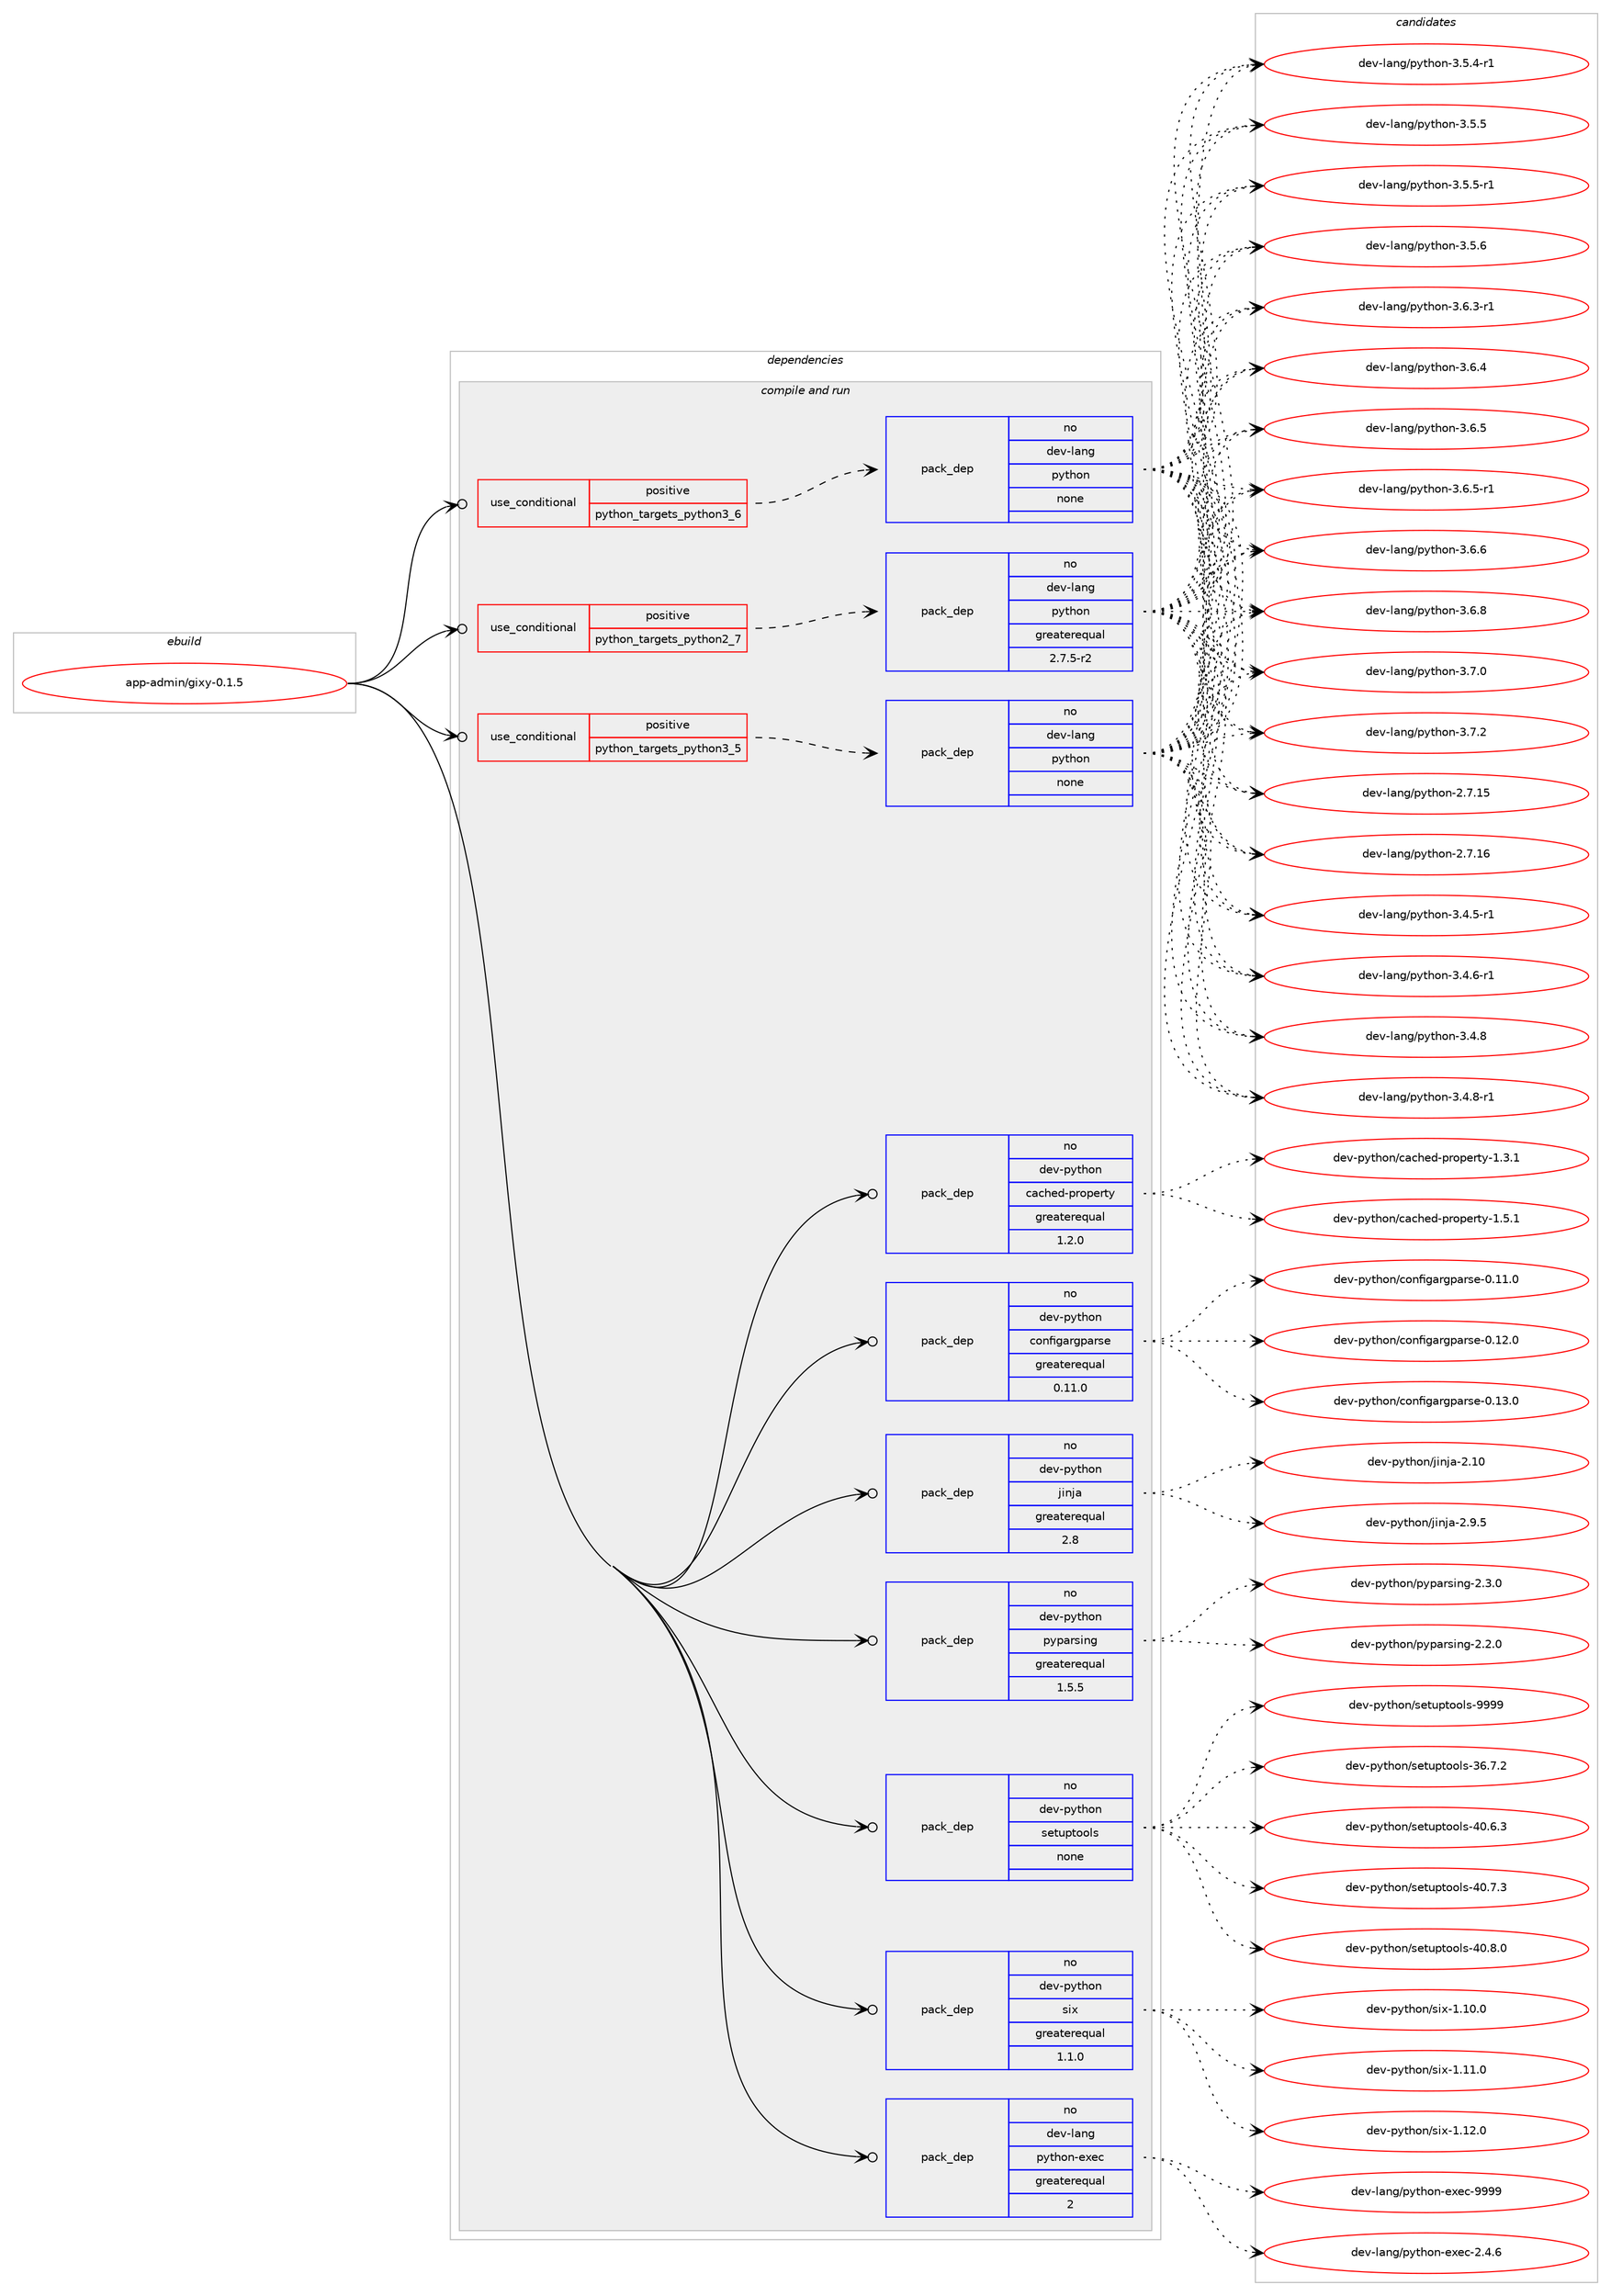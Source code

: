 digraph prolog {

# *************
# Graph options
# *************

newrank=true;
concentrate=true;
compound=true;
graph [rankdir=LR,fontname=Helvetica,fontsize=10,ranksep=1.5];#, ranksep=2.5, nodesep=0.2];
edge  [arrowhead=vee];
node  [fontname=Helvetica,fontsize=10];

# **********
# The ebuild
# **********

subgraph cluster_leftcol {
color=gray;
rank=same;
label=<<i>ebuild</i>>;
id [label="app-admin/gixy-0.1.5", color=red, width=4, href="../app-admin/gixy-0.1.5.svg"];
}

# ****************
# The dependencies
# ****************

subgraph cluster_midcol {
color=gray;
label=<<i>dependencies</i>>;
subgraph cluster_compile {
fillcolor="#eeeeee";
style=filled;
label=<<i>compile</i>>;
}
subgraph cluster_compileandrun {
fillcolor="#eeeeee";
style=filled;
label=<<i>compile and run</i>>;
subgraph cond344996 {
dependency1265500 [label=<<TABLE BORDER="0" CELLBORDER="1" CELLSPACING="0" CELLPADDING="4"><TR><TD ROWSPAN="3" CELLPADDING="10">use_conditional</TD></TR><TR><TD>positive</TD></TR><TR><TD>python_targets_python2_7</TD></TR></TABLE>>, shape=none, color=red];
subgraph pack900876 {
dependency1265501 [label=<<TABLE BORDER="0" CELLBORDER="1" CELLSPACING="0" CELLPADDING="4" WIDTH="220"><TR><TD ROWSPAN="6" CELLPADDING="30">pack_dep</TD></TR><TR><TD WIDTH="110">no</TD></TR><TR><TD>dev-lang</TD></TR><TR><TD>python</TD></TR><TR><TD>greaterequal</TD></TR><TR><TD>2.7.5-r2</TD></TR></TABLE>>, shape=none, color=blue];
}
dependency1265500:e -> dependency1265501:w [weight=20,style="dashed",arrowhead="vee"];
}
id:e -> dependency1265500:w [weight=20,style="solid",arrowhead="odotvee"];
subgraph cond344997 {
dependency1265502 [label=<<TABLE BORDER="0" CELLBORDER="1" CELLSPACING="0" CELLPADDING="4"><TR><TD ROWSPAN="3" CELLPADDING="10">use_conditional</TD></TR><TR><TD>positive</TD></TR><TR><TD>python_targets_python3_5</TD></TR></TABLE>>, shape=none, color=red];
subgraph pack900877 {
dependency1265503 [label=<<TABLE BORDER="0" CELLBORDER="1" CELLSPACING="0" CELLPADDING="4" WIDTH="220"><TR><TD ROWSPAN="6" CELLPADDING="30">pack_dep</TD></TR><TR><TD WIDTH="110">no</TD></TR><TR><TD>dev-lang</TD></TR><TR><TD>python</TD></TR><TR><TD>none</TD></TR><TR><TD></TD></TR></TABLE>>, shape=none, color=blue];
}
dependency1265502:e -> dependency1265503:w [weight=20,style="dashed",arrowhead="vee"];
}
id:e -> dependency1265502:w [weight=20,style="solid",arrowhead="odotvee"];
subgraph cond344998 {
dependency1265504 [label=<<TABLE BORDER="0" CELLBORDER="1" CELLSPACING="0" CELLPADDING="4"><TR><TD ROWSPAN="3" CELLPADDING="10">use_conditional</TD></TR><TR><TD>positive</TD></TR><TR><TD>python_targets_python3_6</TD></TR></TABLE>>, shape=none, color=red];
subgraph pack900878 {
dependency1265505 [label=<<TABLE BORDER="0" CELLBORDER="1" CELLSPACING="0" CELLPADDING="4" WIDTH="220"><TR><TD ROWSPAN="6" CELLPADDING="30">pack_dep</TD></TR><TR><TD WIDTH="110">no</TD></TR><TR><TD>dev-lang</TD></TR><TR><TD>python</TD></TR><TR><TD>none</TD></TR><TR><TD></TD></TR></TABLE>>, shape=none, color=blue];
}
dependency1265504:e -> dependency1265505:w [weight=20,style="dashed",arrowhead="vee"];
}
id:e -> dependency1265504:w [weight=20,style="solid",arrowhead="odotvee"];
subgraph pack900879 {
dependency1265506 [label=<<TABLE BORDER="0" CELLBORDER="1" CELLSPACING="0" CELLPADDING="4" WIDTH="220"><TR><TD ROWSPAN="6" CELLPADDING="30">pack_dep</TD></TR><TR><TD WIDTH="110">no</TD></TR><TR><TD>dev-lang</TD></TR><TR><TD>python-exec</TD></TR><TR><TD>greaterequal</TD></TR><TR><TD>2</TD></TR></TABLE>>, shape=none, color=blue];
}
id:e -> dependency1265506:w [weight=20,style="solid",arrowhead="odotvee"];
subgraph pack900880 {
dependency1265507 [label=<<TABLE BORDER="0" CELLBORDER="1" CELLSPACING="0" CELLPADDING="4" WIDTH="220"><TR><TD ROWSPAN="6" CELLPADDING="30">pack_dep</TD></TR><TR><TD WIDTH="110">no</TD></TR><TR><TD>dev-python</TD></TR><TR><TD>cached-property</TD></TR><TR><TD>greaterequal</TD></TR><TR><TD>1.2.0</TD></TR></TABLE>>, shape=none, color=blue];
}
id:e -> dependency1265507:w [weight=20,style="solid",arrowhead="odotvee"];
subgraph pack900881 {
dependency1265508 [label=<<TABLE BORDER="0" CELLBORDER="1" CELLSPACING="0" CELLPADDING="4" WIDTH="220"><TR><TD ROWSPAN="6" CELLPADDING="30">pack_dep</TD></TR><TR><TD WIDTH="110">no</TD></TR><TR><TD>dev-python</TD></TR><TR><TD>configargparse</TD></TR><TR><TD>greaterequal</TD></TR><TR><TD>0.11.0</TD></TR></TABLE>>, shape=none, color=blue];
}
id:e -> dependency1265508:w [weight=20,style="solid",arrowhead="odotvee"];
subgraph pack900882 {
dependency1265509 [label=<<TABLE BORDER="0" CELLBORDER="1" CELLSPACING="0" CELLPADDING="4" WIDTH="220"><TR><TD ROWSPAN="6" CELLPADDING="30">pack_dep</TD></TR><TR><TD WIDTH="110">no</TD></TR><TR><TD>dev-python</TD></TR><TR><TD>jinja</TD></TR><TR><TD>greaterequal</TD></TR><TR><TD>2.8</TD></TR></TABLE>>, shape=none, color=blue];
}
id:e -> dependency1265509:w [weight=20,style="solid",arrowhead="odotvee"];
subgraph pack900883 {
dependency1265510 [label=<<TABLE BORDER="0" CELLBORDER="1" CELLSPACING="0" CELLPADDING="4" WIDTH="220"><TR><TD ROWSPAN="6" CELLPADDING="30">pack_dep</TD></TR><TR><TD WIDTH="110">no</TD></TR><TR><TD>dev-python</TD></TR><TR><TD>pyparsing</TD></TR><TR><TD>greaterequal</TD></TR><TR><TD>1.5.5</TD></TR></TABLE>>, shape=none, color=blue];
}
id:e -> dependency1265510:w [weight=20,style="solid",arrowhead="odotvee"];
subgraph pack900884 {
dependency1265511 [label=<<TABLE BORDER="0" CELLBORDER="1" CELLSPACING="0" CELLPADDING="4" WIDTH="220"><TR><TD ROWSPAN="6" CELLPADDING="30">pack_dep</TD></TR><TR><TD WIDTH="110">no</TD></TR><TR><TD>dev-python</TD></TR><TR><TD>setuptools</TD></TR><TR><TD>none</TD></TR><TR><TD></TD></TR></TABLE>>, shape=none, color=blue];
}
id:e -> dependency1265511:w [weight=20,style="solid",arrowhead="odotvee"];
subgraph pack900885 {
dependency1265512 [label=<<TABLE BORDER="0" CELLBORDER="1" CELLSPACING="0" CELLPADDING="4" WIDTH="220"><TR><TD ROWSPAN="6" CELLPADDING="30">pack_dep</TD></TR><TR><TD WIDTH="110">no</TD></TR><TR><TD>dev-python</TD></TR><TR><TD>six</TD></TR><TR><TD>greaterequal</TD></TR><TR><TD>1.1.0</TD></TR></TABLE>>, shape=none, color=blue];
}
id:e -> dependency1265512:w [weight=20,style="solid",arrowhead="odotvee"];
}
subgraph cluster_run {
fillcolor="#eeeeee";
style=filled;
label=<<i>run</i>>;
}
}

# **************
# The candidates
# **************

subgraph cluster_choices {
rank=same;
color=gray;
label=<<i>candidates</i>>;

subgraph choice900876 {
color=black;
nodesep=1;
choice10010111845108971101034711212111610411111045504655464953 [label="dev-lang/python-2.7.15", color=red, width=4,href="../dev-lang/python-2.7.15.svg"];
choice10010111845108971101034711212111610411111045504655464954 [label="dev-lang/python-2.7.16", color=red, width=4,href="../dev-lang/python-2.7.16.svg"];
choice1001011184510897110103471121211161041111104551465246534511449 [label="dev-lang/python-3.4.5-r1", color=red, width=4,href="../dev-lang/python-3.4.5-r1.svg"];
choice1001011184510897110103471121211161041111104551465246544511449 [label="dev-lang/python-3.4.6-r1", color=red, width=4,href="../dev-lang/python-3.4.6-r1.svg"];
choice100101118451089711010347112121116104111110455146524656 [label="dev-lang/python-3.4.8", color=red, width=4,href="../dev-lang/python-3.4.8.svg"];
choice1001011184510897110103471121211161041111104551465246564511449 [label="dev-lang/python-3.4.8-r1", color=red, width=4,href="../dev-lang/python-3.4.8-r1.svg"];
choice1001011184510897110103471121211161041111104551465346524511449 [label="dev-lang/python-3.5.4-r1", color=red, width=4,href="../dev-lang/python-3.5.4-r1.svg"];
choice100101118451089711010347112121116104111110455146534653 [label="dev-lang/python-3.5.5", color=red, width=4,href="../dev-lang/python-3.5.5.svg"];
choice1001011184510897110103471121211161041111104551465346534511449 [label="dev-lang/python-3.5.5-r1", color=red, width=4,href="../dev-lang/python-3.5.5-r1.svg"];
choice100101118451089711010347112121116104111110455146534654 [label="dev-lang/python-3.5.6", color=red, width=4,href="../dev-lang/python-3.5.6.svg"];
choice1001011184510897110103471121211161041111104551465446514511449 [label="dev-lang/python-3.6.3-r1", color=red, width=4,href="../dev-lang/python-3.6.3-r1.svg"];
choice100101118451089711010347112121116104111110455146544652 [label="dev-lang/python-3.6.4", color=red, width=4,href="../dev-lang/python-3.6.4.svg"];
choice100101118451089711010347112121116104111110455146544653 [label="dev-lang/python-3.6.5", color=red, width=4,href="../dev-lang/python-3.6.5.svg"];
choice1001011184510897110103471121211161041111104551465446534511449 [label="dev-lang/python-3.6.5-r1", color=red, width=4,href="../dev-lang/python-3.6.5-r1.svg"];
choice100101118451089711010347112121116104111110455146544654 [label="dev-lang/python-3.6.6", color=red, width=4,href="../dev-lang/python-3.6.6.svg"];
choice100101118451089711010347112121116104111110455146544656 [label="dev-lang/python-3.6.8", color=red, width=4,href="../dev-lang/python-3.6.8.svg"];
choice100101118451089711010347112121116104111110455146554648 [label="dev-lang/python-3.7.0", color=red, width=4,href="../dev-lang/python-3.7.0.svg"];
choice100101118451089711010347112121116104111110455146554650 [label="dev-lang/python-3.7.2", color=red, width=4,href="../dev-lang/python-3.7.2.svg"];
dependency1265501:e -> choice10010111845108971101034711212111610411111045504655464953:w [style=dotted,weight="100"];
dependency1265501:e -> choice10010111845108971101034711212111610411111045504655464954:w [style=dotted,weight="100"];
dependency1265501:e -> choice1001011184510897110103471121211161041111104551465246534511449:w [style=dotted,weight="100"];
dependency1265501:e -> choice1001011184510897110103471121211161041111104551465246544511449:w [style=dotted,weight="100"];
dependency1265501:e -> choice100101118451089711010347112121116104111110455146524656:w [style=dotted,weight="100"];
dependency1265501:e -> choice1001011184510897110103471121211161041111104551465246564511449:w [style=dotted,weight="100"];
dependency1265501:e -> choice1001011184510897110103471121211161041111104551465346524511449:w [style=dotted,weight="100"];
dependency1265501:e -> choice100101118451089711010347112121116104111110455146534653:w [style=dotted,weight="100"];
dependency1265501:e -> choice1001011184510897110103471121211161041111104551465346534511449:w [style=dotted,weight="100"];
dependency1265501:e -> choice100101118451089711010347112121116104111110455146534654:w [style=dotted,weight="100"];
dependency1265501:e -> choice1001011184510897110103471121211161041111104551465446514511449:w [style=dotted,weight="100"];
dependency1265501:e -> choice100101118451089711010347112121116104111110455146544652:w [style=dotted,weight="100"];
dependency1265501:e -> choice100101118451089711010347112121116104111110455146544653:w [style=dotted,weight="100"];
dependency1265501:e -> choice1001011184510897110103471121211161041111104551465446534511449:w [style=dotted,weight="100"];
dependency1265501:e -> choice100101118451089711010347112121116104111110455146544654:w [style=dotted,weight="100"];
dependency1265501:e -> choice100101118451089711010347112121116104111110455146544656:w [style=dotted,weight="100"];
dependency1265501:e -> choice100101118451089711010347112121116104111110455146554648:w [style=dotted,weight="100"];
dependency1265501:e -> choice100101118451089711010347112121116104111110455146554650:w [style=dotted,weight="100"];
}
subgraph choice900877 {
color=black;
nodesep=1;
choice10010111845108971101034711212111610411111045504655464953 [label="dev-lang/python-2.7.15", color=red, width=4,href="../dev-lang/python-2.7.15.svg"];
choice10010111845108971101034711212111610411111045504655464954 [label="dev-lang/python-2.7.16", color=red, width=4,href="../dev-lang/python-2.7.16.svg"];
choice1001011184510897110103471121211161041111104551465246534511449 [label="dev-lang/python-3.4.5-r1", color=red, width=4,href="../dev-lang/python-3.4.5-r1.svg"];
choice1001011184510897110103471121211161041111104551465246544511449 [label="dev-lang/python-3.4.6-r1", color=red, width=4,href="../dev-lang/python-3.4.6-r1.svg"];
choice100101118451089711010347112121116104111110455146524656 [label="dev-lang/python-3.4.8", color=red, width=4,href="../dev-lang/python-3.4.8.svg"];
choice1001011184510897110103471121211161041111104551465246564511449 [label="dev-lang/python-3.4.8-r1", color=red, width=4,href="../dev-lang/python-3.4.8-r1.svg"];
choice1001011184510897110103471121211161041111104551465346524511449 [label="dev-lang/python-3.5.4-r1", color=red, width=4,href="../dev-lang/python-3.5.4-r1.svg"];
choice100101118451089711010347112121116104111110455146534653 [label="dev-lang/python-3.5.5", color=red, width=4,href="../dev-lang/python-3.5.5.svg"];
choice1001011184510897110103471121211161041111104551465346534511449 [label="dev-lang/python-3.5.5-r1", color=red, width=4,href="../dev-lang/python-3.5.5-r1.svg"];
choice100101118451089711010347112121116104111110455146534654 [label="dev-lang/python-3.5.6", color=red, width=4,href="../dev-lang/python-3.5.6.svg"];
choice1001011184510897110103471121211161041111104551465446514511449 [label="dev-lang/python-3.6.3-r1", color=red, width=4,href="../dev-lang/python-3.6.3-r1.svg"];
choice100101118451089711010347112121116104111110455146544652 [label="dev-lang/python-3.6.4", color=red, width=4,href="../dev-lang/python-3.6.4.svg"];
choice100101118451089711010347112121116104111110455146544653 [label="dev-lang/python-3.6.5", color=red, width=4,href="../dev-lang/python-3.6.5.svg"];
choice1001011184510897110103471121211161041111104551465446534511449 [label="dev-lang/python-3.6.5-r1", color=red, width=4,href="../dev-lang/python-3.6.5-r1.svg"];
choice100101118451089711010347112121116104111110455146544654 [label="dev-lang/python-3.6.6", color=red, width=4,href="../dev-lang/python-3.6.6.svg"];
choice100101118451089711010347112121116104111110455146544656 [label="dev-lang/python-3.6.8", color=red, width=4,href="../dev-lang/python-3.6.8.svg"];
choice100101118451089711010347112121116104111110455146554648 [label="dev-lang/python-3.7.0", color=red, width=4,href="../dev-lang/python-3.7.0.svg"];
choice100101118451089711010347112121116104111110455146554650 [label="dev-lang/python-3.7.2", color=red, width=4,href="../dev-lang/python-3.7.2.svg"];
dependency1265503:e -> choice10010111845108971101034711212111610411111045504655464953:w [style=dotted,weight="100"];
dependency1265503:e -> choice10010111845108971101034711212111610411111045504655464954:w [style=dotted,weight="100"];
dependency1265503:e -> choice1001011184510897110103471121211161041111104551465246534511449:w [style=dotted,weight="100"];
dependency1265503:e -> choice1001011184510897110103471121211161041111104551465246544511449:w [style=dotted,weight="100"];
dependency1265503:e -> choice100101118451089711010347112121116104111110455146524656:w [style=dotted,weight="100"];
dependency1265503:e -> choice1001011184510897110103471121211161041111104551465246564511449:w [style=dotted,weight="100"];
dependency1265503:e -> choice1001011184510897110103471121211161041111104551465346524511449:w [style=dotted,weight="100"];
dependency1265503:e -> choice100101118451089711010347112121116104111110455146534653:w [style=dotted,weight="100"];
dependency1265503:e -> choice1001011184510897110103471121211161041111104551465346534511449:w [style=dotted,weight="100"];
dependency1265503:e -> choice100101118451089711010347112121116104111110455146534654:w [style=dotted,weight="100"];
dependency1265503:e -> choice1001011184510897110103471121211161041111104551465446514511449:w [style=dotted,weight="100"];
dependency1265503:e -> choice100101118451089711010347112121116104111110455146544652:w [style=dotted,weight="100"];
dependency1265503:e -> choice100101118451089711010347112121116104111110455146544653:w [style=dotted,weight="100"];
dependency1265503:e -> choice1001011184510897110103471121211161041111104551465446534511449:w [style=dotted,weight="100"];
dependency1265503:e -> choice100101118451089711010347112121116104111110455146544654:w [style=dotted,weight="100"];
dependency1265503:e -> choice100101118451089711010347112121116104111110455146544656:w [style=dotted,weight="100"];
dependency1265503:e -> choice100101118451089711010347112121116104111110455146554648:w [style=dotted,weight="100"];
dependency1265503:e -> choice100101118451089711010347112121116104111110455146554650:w [style=dotted,weight="100"];
}
subgraph choice900878 {
color=black;
nodesep=1;
choice10010111845108971101034711212111610411111045504655464953 [label="dev-lang/python-2.7.15", color=red, width=4,href="../dev-lang/python-2.7.15.svg"];
choice10010111845108971101034711212111610411111045504655464954 [label="dev-lang/python-2.7.16", color=red, width=4,href="../dev-lang/python-2.7.16.svg"];
choice1001011184510897110103471121211161041111104551465246534511449 [label="dev-lang/python-3.4.5-r1", color=red, width=4,href="../dev-lang/python-3.4.5-r1.svg"];
choice1001011184510897110103471121211161041111104551465246544511449 [label="dev-lang/python-3.4.6-r1", color=red, width=4,href="../dev-lang/python-3.4.6-r1.svg"];
choice100101118451089711010347112121116104111110455146524656 [label="dev-lang/python-3.4.8", color=red, width=4,href="../dev-lang/python-3.4.8.svg"];
choice1001011184510897110103471121211161041111104551465246564511449 [label="dev-lang/python-3.4.8-r1", color=red, width=4,href="../dev-lang/python-3.4.8-r1.svg"];
choice1001011184510897110103471121211161041111104551465346524511449 [label="dev-lang/python-3.5.4-r1", color=red, width=4,href="../dev-lang/python-3.5.4-r1.svg"];
choice100101118451089711010347112121116104111110455146534653 [label="dev-lang/python-3.5.5", color=red, width=4,href="../dev-lang/python-3.5.5.svg"];
choice1001011184510897110103471121211161041111104551465346534511449 [label="dev-lang/python-3.5.5-r1", color=red, width=4,href="../dev-lang/python-3.5.5-r1.svg"];
choice100101118451089711010347112121116104111110455146534654 [label="dev-lang/python-3.5.6", color=red, width=4,href="../dev-lang/python-3.5.6.svg"];
choice1001011184510897110103471121211161041111104551465446514511449 [label="dev-lang/python-3.6.3-r1", color=red, width=4,href="../dev-lang/python-3.6.3-r1.svg"];
choice100101118451089711010347112121116104111110455146544652 [label="dev-lang/python-3.6.4", color=red, width=4,href="../dev-lang/python-3.6.4.svg"];
choice100101118451089711010347112121116104111110455146544653 [label="dev-lang/python-3.6.5", color=red, width=4,href="../dev-lang/python-3.6.5.svg"];
choice1001011184510897110103471121211161041111104551465446534511449 [label="dev-lang/python-3.6.5-r1", color=red, width=4,href="../dev-lang/python-3.6.5-r1.svg"];
choice100101118451089711010347112121116104111110455146544654 [label="dev-lang/python-3.6.6", color=red, width=4,href="../dev-lang/python-3.6.6.svg"];
choice100101118451089711010347112121116104111110455146544656 [label="dev-lang/python-3.6.8", color=red, width=4,href="../dev-lang/python-3.6.8.svg"];
choice100101118451089711010347112121116104111110455146554648 [label="dev-lang/python-3.7.0", color=red, width=4,href="../dev-lang/python-3.7.0.svg"];
choice100101118451089711010347112121116104111110455146554650 [label="dev-lang/python-3.7.2", color=red, width=4,href="../dev-lang/python-3.7.2.svg"];
dependency1265505:e -> choice10010111845108971101034711212111610411111045504655464953:w [style=dotted,weight="100"];
dependency1265505:e -> choice10010111845108971101034711212111610411111045504655464954:w [style=dotted,weight="100"];
dependency1265505:e -> choice1001011184510897110103471121211161041111104551465246534511449:w [style=dotted,weight="100"];
dependency1265505:e -> choice1001011184510897110103471121211161041111104551465246544511449:w [style=dotted,weight="100"];
dependency1265505:e -> choice100101118451089711010347112121116104111110455146524656:w [style=dotted,weight="100"];
dependency1265505:e -> choice1001011184510897110103471121211161041111104551465246564511449:w [style=dotted,weight="100"];
dependency1265505:e -> choice1001011184510897110103471121211161041111104551465346524511449:w [style=dotted,weight="100"];
dependency1265505:e -> choice100101118451089711010347112121116104111110455146534653:w [style=dotted,weight="100"];
dependency1265505:e -> choice1001011184510897110103471121211161041111104551465346534511449:w [style=dotted,weight="100"];
dependency1265505:e -> choice100101118451089711010347112121116104111110455146534654:w [style=dotted,weight="100"];
dependency1265505:e -> choice1001011184510897110103471121211161041111104551465446514511449:w [style=dotted,weight="100"];
dependency1265505:e -> choice100101118451089711010347112121116104111110455146544652:w [style=dotted,weight="100"];
dependency1265505:e -> choice100101118451089711010347112121116104111110455146544653:w [style=dotted,weight="100"];
dependency1265505:e -> choice1001011184510897110103471121211161041111104551465446534511449:w [style=dotted,weight="100"];
dependency1265505:e -> choice100101118451089711010347112121116104111110455146544654:w [style=dotted,weight="100"];
dependency1265505:e -> choice100101118451089711010347112121116104111110455146544656:w [style=dotted,weight="100"];
dependency1265505:e -> choice100101118451089711010347112121116104111110455146554648:w [style=dotted,weight="100"];
dependency1265505:e -> choice100101118451089711010347112121116104111110455146554650:w [style=dotted,weight="100"];
}
subgraph choice900879 {
color=black;
nodesep=1;
choice1001011184510897110103471121211161041111104510112010199455046524654 [label="dev-lang/python-exec-2.4.6", color=red, width=4,href="../dev-lang/python-exec-2.4.6.svg"];
choice10010111845108971101034711212111610411111045101120101994557575757 [label="dev-lang/python-exec-9999", color=red, width=4,href="../dev-lang/python-exec-9999.svg"];
dependency1265506:e -> choice1001011184510897110103471121211161041111104510112010199455046524654:w [style=dotted,weight="100"];
dependency1265506:e -> choice10010111845108971101034711212111610411111045101120101994557575757:w [style=dotted,weight="100"];
}
subgraph choice900880 {
color=black;
nodesep=1;
choice100101118451121211161041111104799979910410110045112114111112101114116121454946514649 [label="dev-python/cached-property-1.3.1", color=red, width=4,href="../dev-python/cached-property-1.3.1.svg"];
choice100101118451121211161041111104799979910410110045112114111112101114116121454946534649 [label="dev-python/cached-property-1.5.1", color=red, width=4,href="../dev-python/cached-property-1.5.1.svg"];
dependency1265507:e -> choice100101118451121211161041111104799979910410110045112114111112101114116121454946514649:w [style=dotted,weight="100"];
dependency1265507:e -> choice100101118451121211161041111104799979910410110045112114111112101114116121454946534649:w [style=dotted,weight="100"];
}
subgraph choice900881 {
color=black;
nodesep=1;
choice100101118451121211161041111104799111110102105103971141031129711411510145484649494648 [label="dev-python/configargparse-0.11.0", color=red, width=4,href="../dev-python/configargparse-0.11.0.svg"];
choice100101118451121211161041111104799111110102105103971141031129711411510145484649504648 [label="dev-python/configargparse-0.12.0", color=red, width=4,href="../dev-python/configargparse-0.12.0.svg"];
choice100101118451121211161041111104799111110102105103971141031129711411510145484649514648 [label="dev-python/configargparse-0.13.0", color=red, width=4,href="../dev-python/configargparse-0.13.0.svg"];
dependency1265508:e -> choice100101118451121211161041111104799111110102105103971141031129711411510145484649494648:w [style=dotted,weight="100"];
dependency1265508:e -> choice100101118451121211161041111104799111110102105103971141031129711411510145484649504648:w [style=dotted,weight="100"];
dependency1265508:e -> choice100101118451121211161041111104799111110102105103971141031129711411510145484649514648:w [style=dotted,weight="100"];
}
subgraph choice900882 {
color=black;
nodesep=1;
choice1001011184511212111610411111047106105110106974550464948 [label="dev-python/jinja-2.10", color=red, width=4,href="../dev-python/jinja-2.10.svg"];
choice100101118451121211161041111104710610511010697455046574653 [label="dev-python/jinja-2.9.5", color=red, width=4,href="../dev-python/jinja-2.9.5.svg"];
dependency1265509:e -> choice1001011184511212111610411111047106105110106974550464948:w [style=dotted,weight="100"];
dependency1265509:e -> choice100101118451121211161041111104710610511010697455046574653:w [style=dotted,weight="100"];
}
subgraph choice900883 {
color=black;
nodesep=1;
choice100101118451121211161041111104711212111297114115105110103455046504648 [label="dev-python/pyparsing-2.2.0", color=red, width=4,href="../dev-python/pyparsing-2.2.0.svg"];
choice100101118451121211161041111104711212111297114115105110103455046514648 [label="dev-python/pyparsing-2.3.0", color=red, width=4,href="../dev-python/pyparsing-2.3.0.svg"];
dependency1265510:e -> choice100101118451121211161041111104711212111297114115105110103455046504648:w [style=dotted,weight="100"];
dependency1265510:e -> choice100101118451121211161041111104711212111297114115105110103455046514648:w [style=dotted,weight="100"];
}
subgraph choice900884 {
color=black;
nodesep=1;
choice100101118451121211161041111104711510111611711211611111110811545515446554650 [label="dev-python/setuptools-36.7.2", color=red, width=4,href="../dev-python/setuptools-36.7.2.svg"];
choice100101118451121211161041111104711510111611711211611111110811545524846544651 [label="dev-python/setuptools-40.6.3", color=red, width=4,href="../dev-python/setuptools-40.6.3.svg"];
choice100101118451121211161041111104711510111611711211611111110811545524846554651 [label="dev-python/setuptools-40.7.3", color=red, width=4,href="../dev-python/setuptools-40.7.3.svg"];
choice100101118451121211161041111104711510111611711211611111110811545524846564648 [label="dev-python/setuptools-40.8.0", color=red, width=4,href="../dev-python/setuptools-40.8.0.svg"];
choice10010111845112121116104111110471151011161171121161111111081154557575757 [label="dev-python/setuptools-9999", color=red, width=4,href="../dev-python/setuptools-9999.svg"];
dependency1265511:e -> choice100101118451121211161041111104711510111611711211611111110811545515446554650:w [style=dotted,weight="100"];
dependency1265511:e -> choice100101118451121211161041111104711510111611711211611111110811545524846544651:w [style=dotted,weight="100"];
dependency1265511:e -> choice100101118451121211161041111104711510111611711211611111110811545524846554651:w [style=dotted,weight="100"];
dependency1265511:e -> choice100101118451121211161041111104711510111611711211611111110811545524846564648:w [style=dotted,weight="100"];
dependency1265511:e -> choice10010111845112121116104111110471151011161171121161111111081154557575757:w [style=dotted,weight="100"];
}
subgraph choice900885 {
color=black;
nodesep=1;
choice100101118451121211161041111104711510512045494649484648 [label="dev-python/six-1.10.0", color=red, width=4,href="../dev-python/six-1.10.0.svg"];
choice100101118451121211161041111104711510512045494649494648 [label="dev-python/six-1.11.0", color=red, width=4,href="../dev-python/six-1.11.0.svg"];
choice100101118451121211161041111104711510512045494649504648 [label="dev-python/six-1.12.0", color=red, width=4,href="../dev-python/six-1.12.0.svg"];
dependency1265512:e -> choice100101118451121211161041111104711510512045494649484648:w [style=dotted,weight="100"];
dependency1265512:e -> choice100101118451121211161041111104711510512045494649494648:w [style=dotted,weight="100"];
dependency1265512:e -> choice100101118451121211161041111104711510512045494649504648:w [style=dotted,weight="100"];
}
}

}
